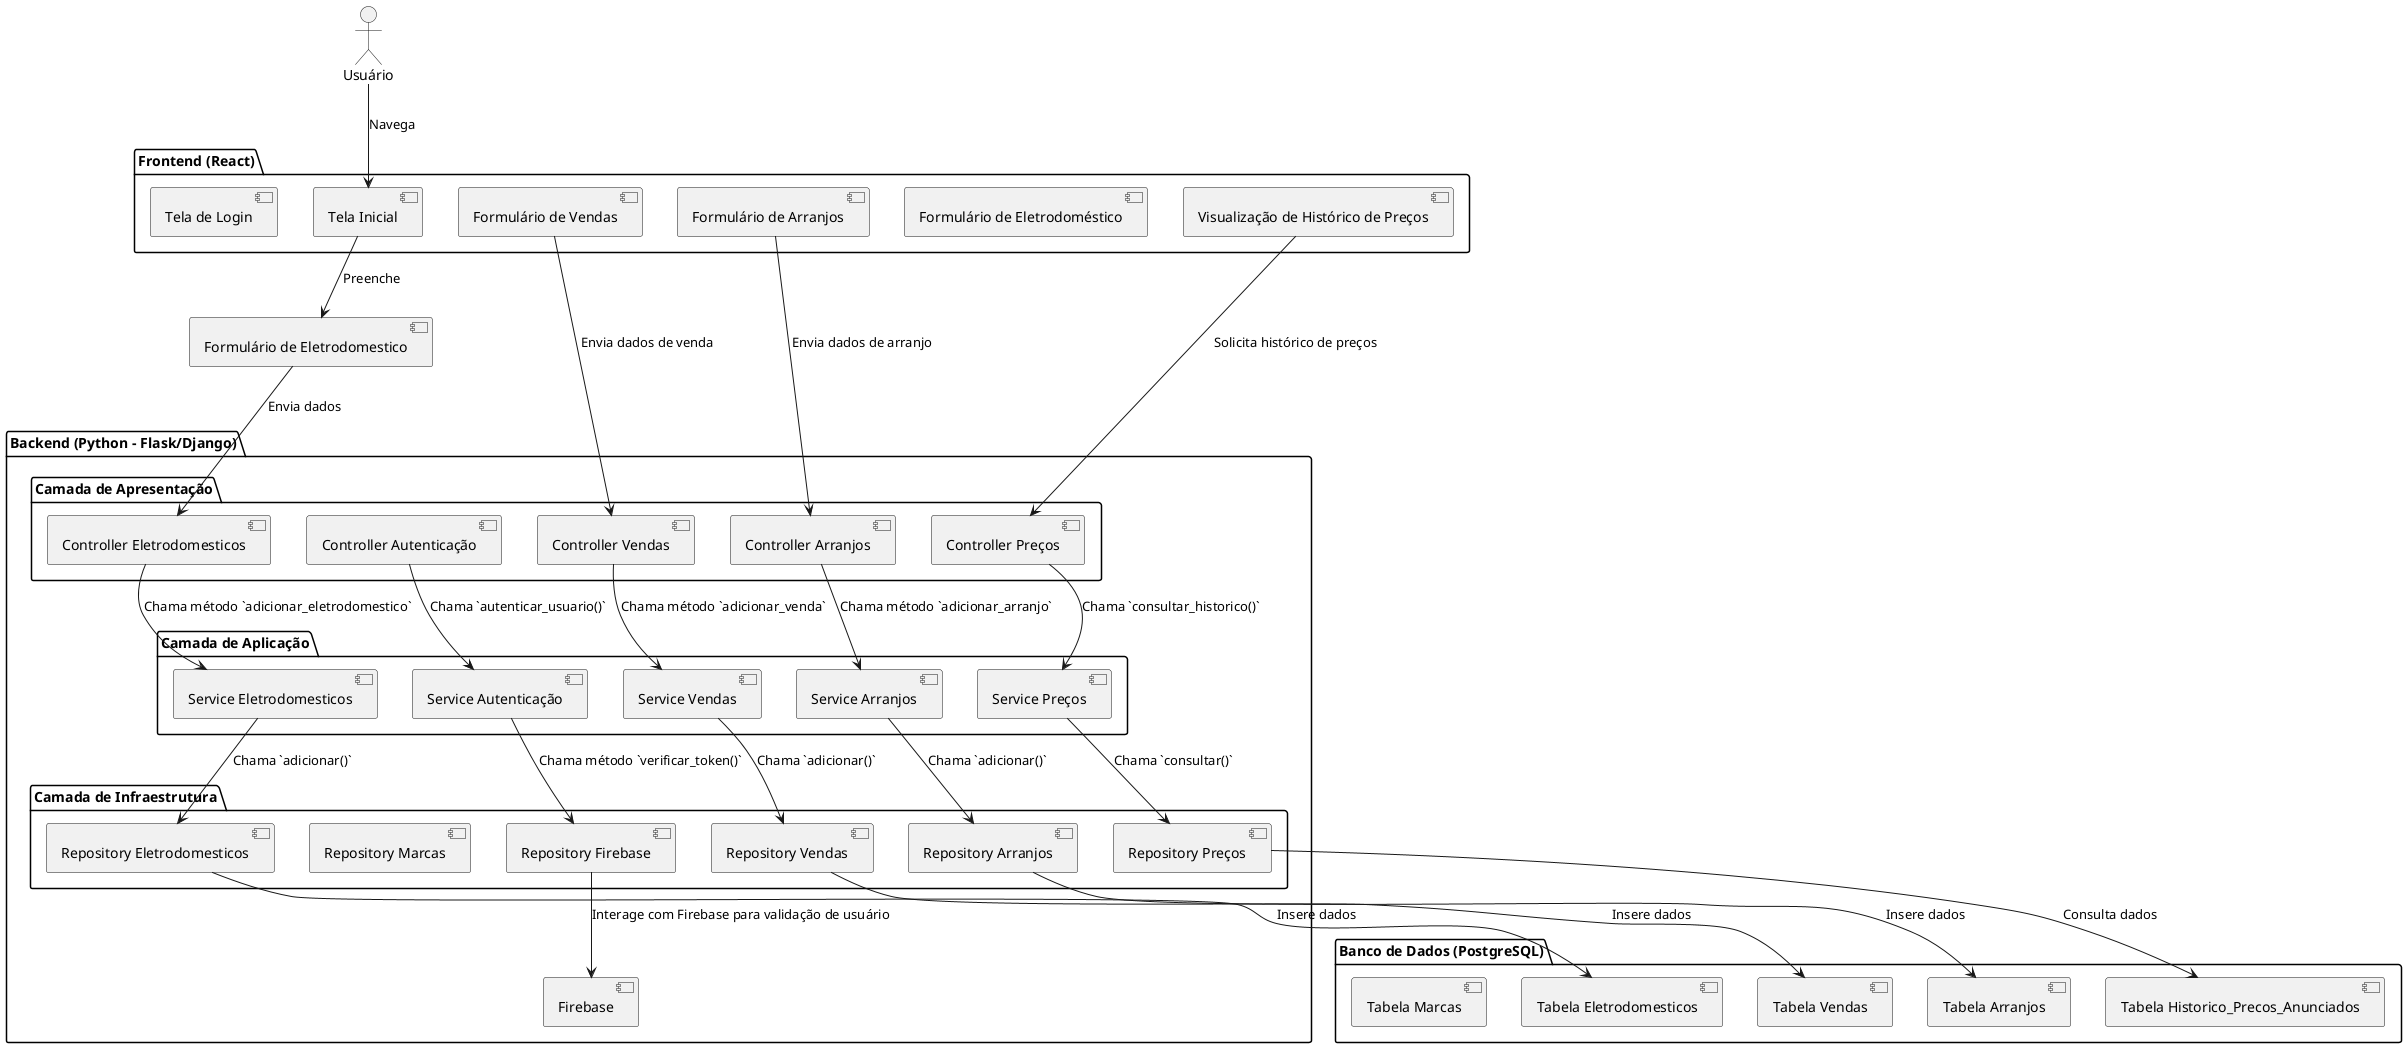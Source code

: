 @startuml
actor "Usuário" as User

package "Frontend (React)" {
  [Tela Inicial]
  [Formulário de Eletrodoméstico]
  [Formulário de Vendas]
  [Formulário de Arranjos]
  [Visualização de Histórico de Preços]
  [Tela de Login]
}

package "Backend (Python - Flask/Django)" {
  package "Camada de Apresentação" {
    [Controller Eletrodomesticos]
    [Controller Vendas]
    [Controller Arranjos]
    [Controller Preços]
    [Controller Autenticação]
  }
  
  package "Camada de Aplicação" {
    [Service Eletrodomesticos]
    [Service Vendas]
    [Service Arranjos]
    [Service Preços]
    [Service Autenticação]
  }
  
  package "Camada de Infraestrutura" {
    [Repository Eletrodomesticos]
    [Repository Vendas]
    [Repository Arranjos]
    [Repository Preços]
    [Repository Marcas]
    [Repository Firebase]
  }
  
  [Firebase] 
}

package "Banco de Dados (PostgreSQL)" {
  [Tabela Eletrodomesticos]
  [Tabela Vendas]
  [Tabela Arranjos]
  [Tabela Historico_Precos_Anunciados]
  [Tabela Marcas]
}

User --> [Tela Inicial] : Navega
[Tela Inicial] --> [Formulário de Eletrodomestico] : Preenche
[Formulário de Eletrodomestico] --> [Controller Eletrodomesticos] : Envia dados
[Controller Eletrodomesticos] --> [Service Eletrodomesticos] : Chama método `adicionar_eletrodomestico`
[Service Eletrodomesticos] --> [Repository Eletrodomesticos] : Chama `adicionar()`
[Repository Eletrodomesticos] --> [Tabela Eletrodomesticos] : Insere dados

[Formulário de Vendas] --> [Controller Vendas] : Envia dados de venda
[Controller Vendas] --> [Service Vendas] : Chama método `adicionar_venda`
[Service Vendas] --> [Repository Vendas] : Chama `adicionar()`
[Repository Vendas] --> [Tabela Vendas] : Insere dados

[Formulário de Arranjos] --> [Controller Arranjos] : Envia dados de arranjo
[Controller Arranjos] --> [Service Arranjos] : Chama método `adicionar_arranjo`
[Service Arranjos] --> [Repository Arranjos] : Chama `adicionar()`
[Repository Arranjos] --> [Tabela Arranjos] : Insere dados

[Visualização de Histórico de Preços] --> [Controller Preços] : Solicita histórico de preços
[Controller Preços] --> [Service Preços] : Chama `consultar_historico()`
[Service Preços] --> [Repository Preços] : Chama `consultar()`
[Repository Preços] --> [Tabela Historico_Precos_Anunciados] : Consulta dados

[Controller Autenticação] --> [Service Autenticação] : Chama `autenticar_usuario()`
[Service Autenticação] --> [Repository Firebase] : Chama método `verificar_token()`
[Repository Firebase] --> [Firebase] : Interage com Firebase para validação de usuário
@enduml
